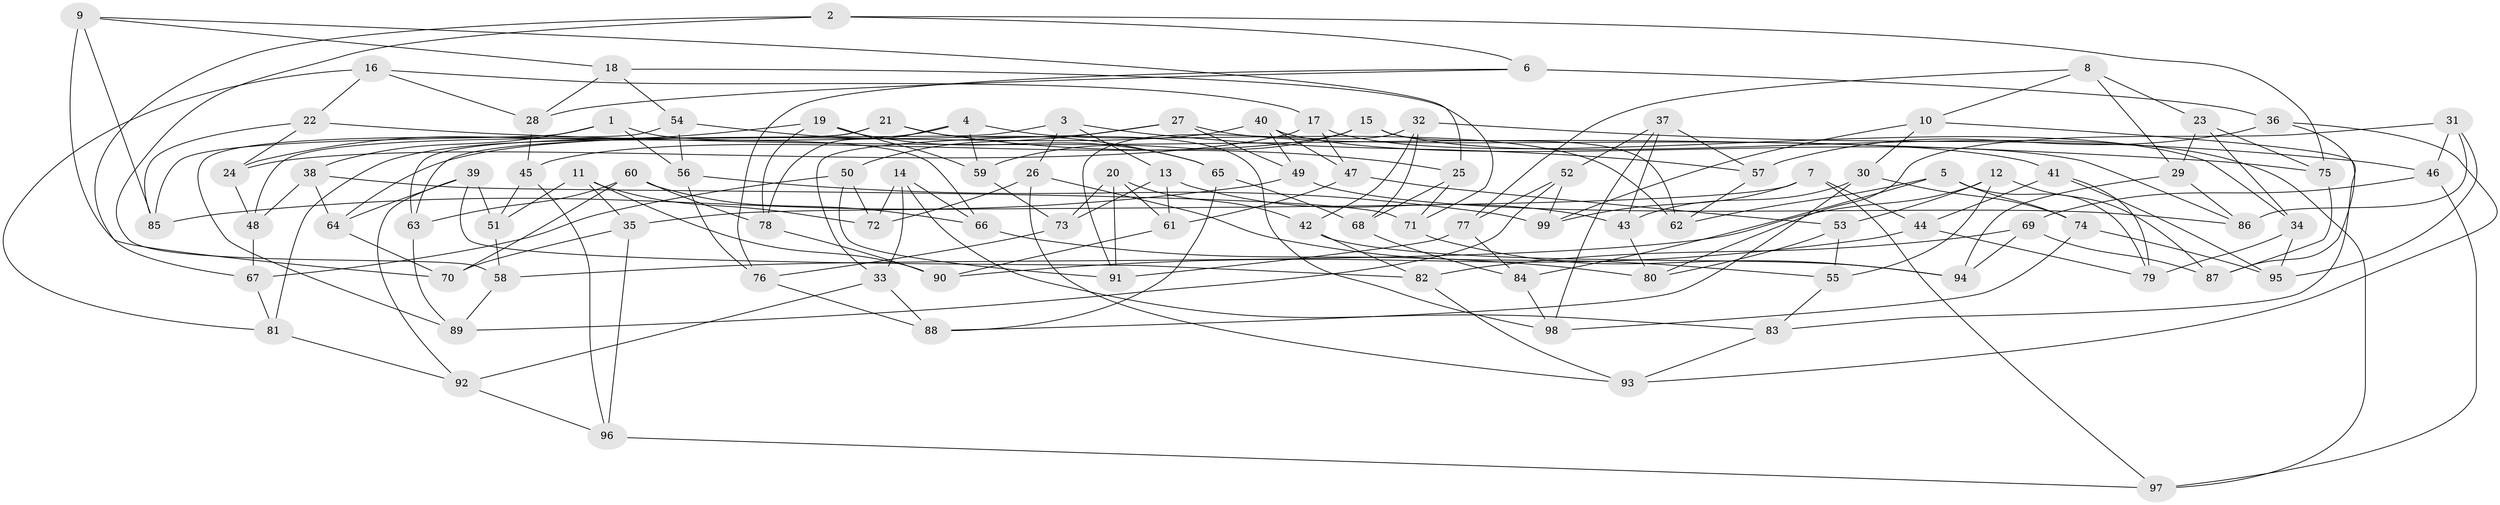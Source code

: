 // Generated by graph-tools (version 1.1) at 2025/26/03/09/25 03:26:51]
// undirected, 99 vertices, 198 edges
graph export_dot {
graph [start="1"]
  node [color=gray90,style=filled];
  1;
  2;
  3;
  4;
  5;
  6;
  7;
  8;
  9;
  10;
  11;
  12;
  13;
  14;
  15;
  16;
  17;
  18;
  19;
  20;
  21;
  22;
  23;
  24;
  25;
  26;
  27;
  28;
  29;
  30;
  31;
  32;
  33;
  34;
  35;
  36;
  37;
  38;
  39;
  40;
  41;
  42;
  43;
  44;
  45;
  46;
  47;
  48;
  49;
  50;
  51;
  52;
  53;
  54;
  55;
  56;
  57;
  58;
  59;
  60;
  61;
  62;
  63;
  64;
  65;
  66;
  67;
  68;
  69;
  70;
  71;
  72;
  73;
  74;
  75;
  76;
  77;
  78;
  79;
  80;
  81;
  82;
  83;
  84;
  85;
  86;
  87;
  88;
  89;
  90;
  91;
  92;
  93;
  94;
  95;
  96;
  97;
  98;
  99;
  1 -- 85;
  1 -- 56;
  1 -- 66;
  1 -- 38;
  2 -- 6;
  2 -- 67;
  2 -- 75;
  2 -- 58;
  3 -- 13;
  3 -- 63;
  3 -- 57;
  3 -- 26;
  4 -- 78;
  4 -- 62;
  4 -- 59;
  4 -- 81;
  5 -- 84;
  5 -- 74;
  5 -- 62;
  5 -- 79;
  6 -- 76;
  6 -- 28;
  6 -- 36;
  7 -- 99;
  7 -- 97;
  7 -- 35;
  7 -- 44;
  8 -- 29;
  8 -- 10;
  8 -- 23;
  8 -- 77;
  9 -- 25;
  9 -- 85;
  9 -- 70;
  9 -- 18;
  10 -- 30;
  10 -- 83;
  10 -- 99;
  11 -- 72;
  11 -- 51;
  11 -- 35;
  11 -- 90;
  12 -- 87;
  12 -- 58;
  12 -- 53;
  12 -- 55;
  13 -- 43;
  13 -- 61;
  13 -- 73;
  14 -- 66;
  14 -- 72;
  14 -- 33;
  14 -- 83;
  15 -- 59;
  15 -- 97;
  15 -- 62;
  15 -- 45;
  16 -- 81;
  16 -- 28;
  16 -- 22;
  16 -- 17;
  17 -- 24;
  17 -- 47;
  17 -- 34;
  18 -- 28;
  18 -- 71;
  18 -- 54;
  19 -- 24;
  19 -- 59;
  19 -- 65;
  19 -- 78;
  20 -- 61;
  20 -- 91;
  20 -- 42;
  20 -- 73;
  21 -- 48;
  21 -- 98;
  21 -- 25;
  21 -- 63;
  22 -- 85;
  22 -- 24;
  22 -- 75;
  23 -- 34;
  23 -- 29;
  23 -- 75;
  24 -- 48;
  25 -- 68;
  25 -- 71;
  26 -- 55;
  26 -- 93;
  26 -- 72;
  27 -- 50;
  27 -- 41;
  27 -- 49;
  27 -- 33;
  28 -- 45;
  29 -- 94;
  29 -- 86;
  30 -- 74;
  30 -- 88;
  30 -- 43;
  31 -- 95;
  31 -- 80;
  31 -- 46;
  31 -- 86;
  32 -- 68;
  32 -- 42;
  32 -- 46;
  32 -- 91;
  33 -- 88;
  33 -- 92;
  34 -- 79;
  34 -- 95;
  35 -- 70;
  35 -- 96;
  36 -- 93;
  36 -- 87;
  36 -- 57;
  37 -- 52;
  37 -- 98;
  37 -- 57;
  37 -- 43;
  38 -- 71;
  38 -- 48;
  38 -- 64;
  39 -- 64;
  39 -- 92;
  39 -- 51;
  39 -- 82;
  40 -- 64;
  40 -- 47;
  40 -- 49;
  40 -- 86;
  41 -- 95;
  41 -- 79;
  41 -- 44;
  42 -- 94;
  42 -- 82;
  43 -- 80;
  44 -- 90;
  44 -- 79;
  45 -- 96;
  45 -- 51;
  46 -- 97;
  46 -- 69;
  47 -- 61;
  47 -- 53;
  48 -- 67;
  49 -- 85;
  49 -- 86;
  50 -- 72;
  50 -- 91;
  50 -- 67;
  51 -- 58;
  52 -- 89;
  52 -- 99;
  52 -- 77;
  53 -- 80;
  53 -- 55;
  54 -- 89;
  54 -- 56;
  54 -- 65;
  55 -- 83;
  56 -- 76;
  56 -- 99;
  57 -- 62;
  58 -- 89;
  59 -- 73;
  60 -- 63;
  60 -- 70;
  60 -- 66;
  60 -- 78;
  61 -- 90;
  63 -- 89;
  64 -- 70;
  65 -- 88;
  65 -- 68;
  66 -- 80;
  67 -- 81;
  68 -- 84;
  69 -- 82;
  69 -- 87;
  69 -- 94;
  71 -- 94;
  73 -- 76;
  74 -- 98;
  74 -- 95;
  75 -- 87;
  76 -- 88;
  77 -- 91;
  77 -- 84;
  78 -- 90;
  81 -- 92;
  82 -- 93;
  83 -- 93;
  84 -- 98;
  92 -- 96;
  96 -- 97;
}
